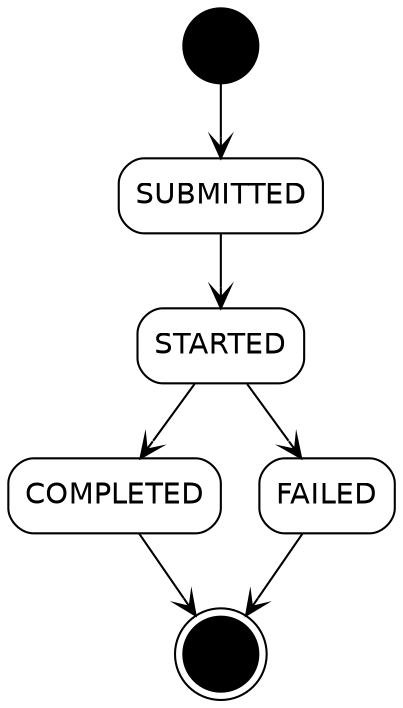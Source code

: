 /* Action service action plan job states. Run using dot -Tpng actionplanjobstates.dot > actionplanjobstates.png */
/* See https://fsteeg.wordpress.com/2006/11/16/uml-activity-diagrams-with-graphviz/ */
digraph actionplanjobstates {
    size="10,10";
    edge[arrowhead=open]
    node [shape=rectangle];
    start[shape=circle, label="", fillcolor=black, style=filled]
    end[shape=doublecircle, label="", fillcolor=black, style=filled]
    submitted[label="SUBMITTED", fontname="helvetica", style=rounded]
    started[label="STARTED", fontname="helvetica", style=rounded]
    completed[label="COMPLETED", fontname="helvetica", style=rounded]
    failed[label="FAILED", fontname="helvetica", style=rounded]

    start -> submitted
    submitted -> started
    started -> completed
    started -> failed
    completed -> end
    failed -> end
}
